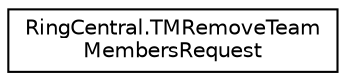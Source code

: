 digraph "Graphical Class Hierarchy"
{
 // LATEX_PDF_SIZE
  edge [fontname="Helvetica",fontsize="10",labelfontname="Helvetica",labelfontsize="10"];
  node [fontname="Helvetica",fontsize="10",shape=record];
  rankdir="LR";
  Node0 [label="RingCentral.TMRemoveTeam\lMembersRequest",height=0.2,width=0.4,color="black", fillcolor="white", style="filled",URL="$classRingCentral_1_1TMRemoveTeamMembersRequest.html",tooltip=" "];
}
